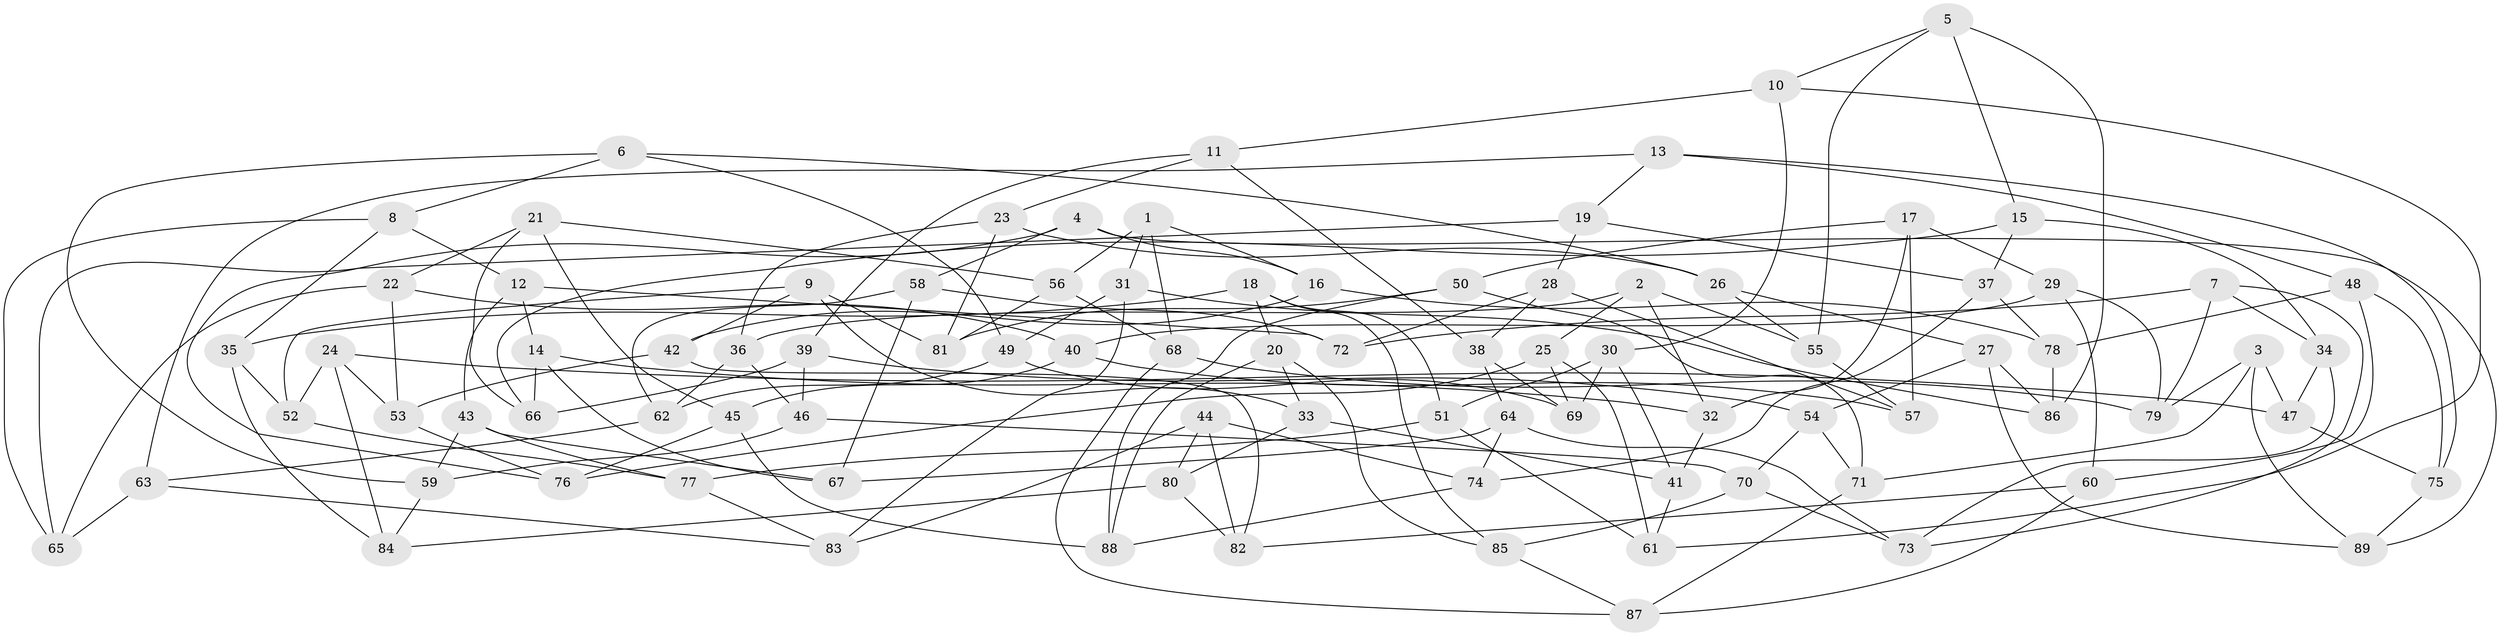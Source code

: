 // coarse degree distribution, {5: 0.04838709677419355, 6: 0.3870967741935484, 4: 0.5483870967741935, 3: 0.016129032258064516}
// Generated by graph-tools (version 1.1) at 2025/24/03/03/25 07:24:30]
// undirected, 89 vertices, 178 edges
graph export_dot {
graph [start="1"]
  node [color=gray90,style=filled];
  1;
  2;
  3;
  4;
  5;
  6;
  7;
  8;
  9;
  10;
  11;
  12;
  13;
  14;
  15;
  16;
  17;
  18;
  19;
  20;
  21;
  22;
  23;
  24;
  25;
  26;
  27;
  28;
  29;
  30;
  31;
  32;
  33;
  34;
  35;
  36;
  37;
  38;
  39;
  40;
  41;
  42;
  43;
  44;
  45;
  46;
  47;
  48;
  49;
  50;
  51;
  52;
  53;
  54;
  55;
  56;
  57;
  58;
  59;
  60;
  61;
  62;
  63;
  64;
  65;
  66;
  67;
  68;
  69;
  70;
  71;
  72;
  73;
  74;
  75;
  76;
  77;
  78;
  79;
  80;
  81;
  82;
  83;
  84;
  85;
  86;
  87;
  88;
  89;
  1 -- 56;
  1 -- 16;
  1 -- 31;
  1 -- 68;
  2 -- 55;
  2 -- 32;
  2 -- 36;
  2 -- 25;
  3 -- 71;
  3 -- 89;
  3 -- 79;
  3 -- 47;
  4 -- 76;
  4 -- 89;
  4 -- 16;
  4 -- 58;
  5 -- 15;
  5 -- 10;
  5 -- 55;
  5 -- 86;
  6 -- 49;
  6 -- 26;
  6 -- 8;
  6 -- 59;
  7 -- 79;
  7 -- 34;
  7 -- 73;
  7 -- 72;
  8 -- 65;
  8 -- 35;
  8 -- 12;
  9 -- 52;
  9 -- 81;
  9 -- 33;
  9 -- 42;
  10 -- 11;
  10 -- 30;
  10 -- 61;
  11 -- 39;
  11 -- 38;
  11 -- 23;
  12 -- 72;
  12 -- 43;
  12 -- 14;
  13 -- 48;
  13 -- 75;
  13 -- 19;
  13 -- 63;
  14 -- 67;
  14 -- 32;
  14 -- 66;
  15 -- 66;
  15 -- 37;
  15 -- 34;
  16 -- 42;
  16 -- 78;
  17 -- 57;
  17 -- 50;
  17 -- 29;
  17 -- 32;
  18 -- 20;
  18 -- 51;
  18 -- 35;
  18 -- 85;
  19 -- 37;
  19 -- 28;
  19 -- 65;
  20 -- 33;
  20 -- 88;
  20 -- 85;
  21 -- 45;
  21 -- 66;
  21 -- 56;
  21 -- 22;
  22 -- 65;
  22 -- 53;
  22 -- 40;
  23 -- 26;
  23 -- 81;
  23 -- 36;
  24 -- 47;
  24 -- 53;
  24 -- 84;
  24 -- 52;
  25 -- 61;
  25 -- 69;
  25 -- 76;
  26 -- 27;
  26 -- 55;
  27 -- 89;
  27 -- 86;
  27 -- 54;
  28 -- 72;
  28 -- 38;
  28 -- 57;
  29 -- 40;
  29 -- 79;
  29 -- 60;
  30 -- 41;
  30 -- 69;
  30 -- 51;
  31 -- 49;
  31 -- 86;
  31 -- 83;
  32 -- 41;
  33 -- 41;
  33 -- 80;
  34 -- 47;
  34 -- 73;
  35 -- 84;
  35 -- 52;
  36 -- 62;
  36 -- 46;
  37 -- 78;
  37 -- 74;
  38 -- 64;
  38 -- 69;
  39 -- 46;
  39 -- 66;
  39 -- 54;
  40 -- 57;
  40 -- 45;
  41 -- 61;
  42 -- 53;
  42 -- 82;
  43 -- 59;
  43 -- 67;
  43 -- 77;
  44 -- 83;
  44 -- 82;
  44 -- 80;
  44 -- 74;
  45 -- 88;
  45 -- 76;
  46 -- 59;
  46 -- 70;
  47 -- 75;
  48 -- 78;
  48 -- 60;
  48 -- 75;
  49 -- 62;
  49 -- 69;
  50 -- 88;
  50 -- 81;
  50 -- 71;
  51 -- 61;
  51 -- 77;
  52 -- 77;
  53 -- 76;
  54 -- 70;
  54 -- 71;
  55 -- 57;
  56 -- 81;
  56 -- 68;
  58 -- 72;
  58 -- 67;
  58 -- 62;
  59 -- 84;
  60 -- 87;
  60 -- 82;
  62 -- 63;
  63 -- 65;
  63 -- 83;
  64 -- 73;
  64 -- 74;
  64 -- 67;
  68 -- 79;
  68 -- 87;
  70 -- 85;
  70 -- 73;
  71 -- 87;
  74 -- 88;
  75 -- 89;
  77 -- 83;
  78 -- 86;
  80 -- 84;
  80 -- 82;
  85 -- 87;
}
